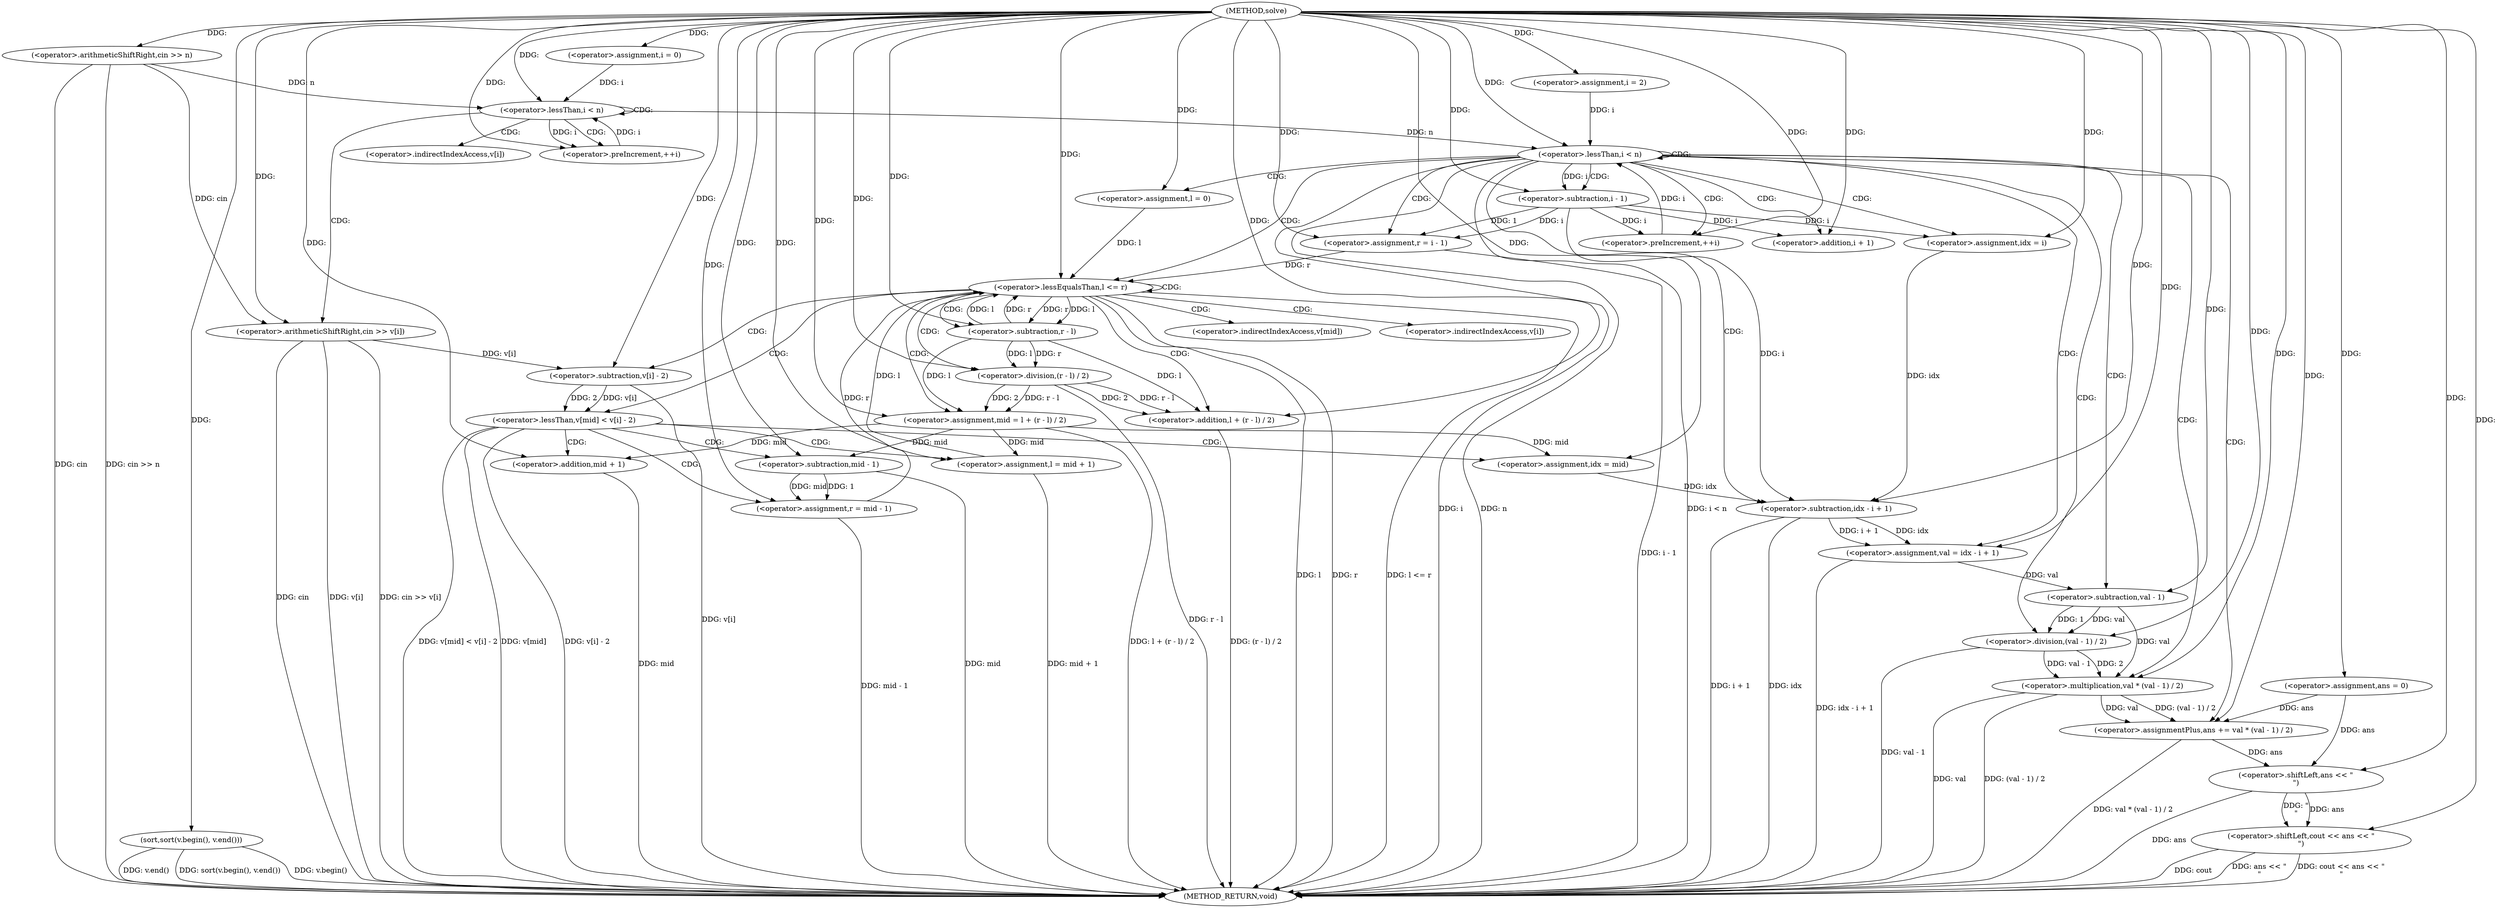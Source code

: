digraph "solve" {  
"1000101" [label = "(METHOD,solve)" ]
"1000219" [label = "(METHOD_RETURN,void)" ]
"1000104" [label = "(<operator>.arithmeticShiftRight,cin >> n)" ]
"1000124" [label = "(sort,sort(v.begin(), v.end()))" ]
"1000128" [label = "(<operator>.assignment,ans = 0)" ]
"1000214" [label = "(<operator>.shiftLeft,cout << ans << \"\n\")" ]
"1000110" [label = "(<operator>.assignment,i = 0)" ]
"1000113" [label = "(<operator>.lessThan,i < n)" ]
"1000116" [label = "(<operator>.preIncrement,++i)" ]
"1000133" [label = "(<operator>.assignment,i = 2)" ]
"1000136" [label = "(<operator>.lessThan,i < n)" ]
"1000139" [label = "(<operator>.preIncrement,++i)" ]
"1000119" [label = "(<operator>.arithmeticShiftRight,cin >> v[i])" ]
"1000143" [label = "(<operator>.assignment,l = 0)" ]
"1000147" [label = "(<operator>.assignment,r = i - 1)" ]
"1000153" [label = "(<operator>.assignment,idx = i)" ]
"1000198" [label = "(<operator>.assignment,val = idx - i + 1)" ]
"1000205" [label = "(<operator>.assignmentPlus,ans += val * (val - 1) / 2)" ]
"1000216" [label = "(<operator>.shiftLeft,ans << \"\n\")" ]
"1000157" [label = "(<operator>.lessEqualsThan,l <= r)" ]
"1000149" [label = "(<operator>.subtraction,i - 1)" ]
"1000162" [label = "(<operator>.assignment,mid = l + (r - l) / 2)" ]
"1000200" [label = "(<operator>.subtraction,idx - i + 1)" ]
"1000207" [label = "(<operator>.multiplication,val * (val - 1) / 2)" ]
"1000172" [label = "(<operator>.lessThan,v[mid] < v[i] - 2)" ]
"1000202" [label = "(<operator>.addition,i + 1)" ]
"1000209" [label = "(<operator>.division,(val - 1) / 2)" ]
"1000164" [label = "(<operator>.addition,l + (r - l) / 2)" ]
"1000182" [label = "(<operator>.assignment,l = mid + 1)" ]
"1000210" [label = "(<operator>.subtraction,val - 1)" ]
"1000166" [label = "(<operator>.division,(r - l) / 2)" ]
"1000176" [label = "(<operator>.subtraction,v[i] - 2)" ]
"1000189" [label = "(<operator>.assignment,idx = mid)" ]
"1000192" [label = "(<operator>.assignment,r = mid - 1)" ]
"1000167" [label = "(<operator>.subtraction,r - l)" ]
"1000184" [label = "(<operator>.addition,mid + 1)" ]
"1000194" [label = "(<operator>.subtraction,mid - 1)" ]
"1000121" [label = "(<operator>.indirectIndexAccess,v[i])" ]
"1000173" [label = "(<operator>.indirectIndexAccess,v[mid])" ]
"1000177" [label = "(<operator>.indirectIndexAccess,v[i])" ]
  "1000104" -> "1000219"  [ label = "DDG: cin"] 
  "1000104" -> "1000219"  [ label = "DDG: cin >> n"] 
  "1000124" -> "1000219"  [ label = "DDG: v.begin()"] 
  "1000124" -> "1000219"  [ label = "DDG: v.end()"] 
  "1000124" -> "1000219"  [ label = "DDG: sort(v.begin(), v.end())"] 
  "1000136" -> "1000219"  [ label = "DDG: i"] 
  "1000136" -> "1000219"  [ label = "DDG: n"] 
  "1000136" -> "1000219"  [ label = "DDG: i < n"] 
  "1000216" -> "1000219"  [ label = "DDG: ans"] 
  "1000214" -> "1000219"  [ label = "DDG: ans << \"\n\""] 
  "1000214" -> "1000219"  [ label = "DDG: cout << ans << \"\n\""] 
  "1000147" -> "1000219"  [ label = "DDG: i - 1"] 
  "1000157" -> "1000219"  [ label = "DDG: l"] 
  "1000157" -> "1000219"  [ label = "DDG: r"] 
  "1000157" -> "1000219"  [ label = "DDG: l <= r"] 
  "1000200" -> "1000219"  [ label = "DDG: idx"] 
  "1000200" -> "1000219"  [ label = "DDG: i + 1"] 
  "1000198" -> "1000219"  [ label = "DDG: idx - i + 1"] 
  "1000207" -> "1000219"  [ label = "DDG: val"] 
  "1000209" -> "1000219"  [ label = "DDG: val - 1"] 
  "1000207" -> "1000219"  [ label = "DDG: (val - 1) / 2"] 
  "1000205" -> "1000219"  [ label = "DDG: val * (val - 1) / 2"] 
  "1000166" -> "1000219"  [ label = "DDG: r - l"] 
  "1000164" -> "1000219"  [ label = "DDG: (r - l) / 2"] 
  "1000162" -> "1000219"  [ label = "DDG: l + (r - l) / 2"] 
  "1000172" -> "1000219"  [ label = "DDG: v[mid]"] 
  "1000176" -> "1000219"  [ label = "DDG: v[i]"] 
  "1000172" -> "1000219"  [ label = "DDG: v[i] - 2"] 
  "1000172" -> "1000219"  [ label = "DDG: v[mid] < v[i] - 2"] 
  "1000194" -> "1000219"  [ label = "DDG: mid"] 
  "1000192" -> "1000219"  [ label = "DDG: mid - 1"] 
  "1000184" -> "1000219"  [ label = "DDG: mid"] 
  "1000182" -> "1000219"  [ label = "DDG: mid + 1"] 
  "1000119" -> "1000219"  [ label = "DDG: cin"] 
  "1000119" -> "1000219"  [ label = "DDG: v[i]"] 
  "1000119" -> "1000219"  [ label = "DDG: cin >> v[i]"] 
  "1000214" -> "1000219"  [ label = "DDG: cout"] 
  "1000101" -> "1000128"  [ label = "DDG: "] 
  "1000101" -> "1000104"  [ label = "DDG: "] 
  "1000101" -> "1000110"  [ label = "DDG: "] 
  "1000101" -> "1000124"  [ label = "DDG: "] 
  "1000101" -> "1000133"  [ label = "DDG: "] 
  "1000101" -> "1000214"  [ label = "DDG: "] 
  "1000216" -> "1000214"  [ label = "DDG: \"\n\""] 
  "1000216" -> "1000214"  [ label = "DDG: ans"] 
  "1000110" -> "1000113"  [ label = "DDG: i"] 
  "1000116" -> "1000113"  [ label = "DDG: i"] 
  "1000101" -> "1000113"  [ label = "DDG: "] 
  "1000104" -> "1000113"  [ label = "DDG: n"] 
  "1000113" -> "1000116"  [ label = "DDG: i"] 
  "1000101" -> "1000116"  [ label = "DDG: "] 
  "1000133" -> "1000136"  [ label = "DDG: i"] 
  "1000139" -> "1000136"  [ label = "DDG: i"] 
  "1000101" -> "1000136"  [ label = "DDG: "] 
  "1000113" -> "1000136"  [ label = "DDG: n"] 
  "1000101" -> "1000139"  [ label = "DDG: "] 
  "1000149" -> "1000139"  [ label = "DDG: i"] 
  "1000101" -> "1000143"  [ label = "DDG: "] 
  "1000149" -> "1000147"  [ label = "DDG: 1"] 
  "1000149" -> "1000147"  [ label = "DDG: i"] 
  "1000149" -> "1000153"  [ label = "DDG: i"] 
  "1000101" -> "1000153"  [ label = "DDG: "] 
  "1000200" -> "1000198"  [ label = "DDG: idx"] 
  "1000200" -> "1000198"  [ label = "DDG: i + 1"] 
  "1000207" -> "1000205"  [ label = "DDG: (val - 1) / 2"] 
  "1000207" -> "1000205"  [ label = "DDG: val"] 
  "1000128" -> "1000216"  [ label = "DDG: ans"] 
  "1000205" -> "1000216"  [ label = "DDG: ans"] 
  "1000101" -> "1000216"  [ label = "DDG: "] 
  "1000104" -> "1000119"  [ label = "DDG: cin"] 
  "1000101" -> "1000119"  [ label = "DDG: "] 
  "1000101" -> "1000147"  [ label = "DDG: "] 
  "1000101" -> "1000198"  [ label = "DDG: "] 
  "1000128" -> "1000205"  [ label = "DDG: ans"] 
  "1000101" -> "1000205"  [ label = "DDG: "] 
  "1000136" -> "1000149"  [ label = "DDG: i"] 
  "1000101" -> "1000149"  [ label = "DDG: "] 
  "1000143" -> "1000157"  [ label = "DDG: l"] 
  "1000182" -> "1000157"  [ label = "DDG: l"] 
  "1000101" -> "1000157"  [ label = "DDG: "] 
  "1000167" -> "1000157"  [ label = "DDG: l"] 
  "1000147" -> "1000157"  [ label = "DDG: r"] 
  "1000167" -> "1000157"  [ label = "DDG: r"] 
  "1000192" -> "1000157"  [ label = "DDG: r"] 
  "1000167" -> "1000162"  [ label = "DDG: l"] 
  "1000101" -> "1000162"  [ label = "DDG: "] 
  "1000166" -> "1000162"  [ label = "DDG: 2"] 
  "1000166" -> "1000162"  [ label = "DDG: r - l"] 
  "1000153" -> "1000200"  [ label = "DDG: idx"] 
  "1000189" -> "1000200"  [ label = "DDG: idx"] 
  "1000101" -> "1000200"  [ label = "DDG: "] 
  "1000149" -> "1000200"  [ label = "DDG: i"] 
  "1000210" -> "1000207"  [ label = "DDG: val"] 
  "1000101" -> "1000207"  [ label = "DDG: "] 
  "1000209" -> "1000207"  [ label = "DDG: val - 1"] 
  "1000209" -> "1000207"  [ label = "DDG: 2"] 
  "1000101" -> "1000202"  [ label = "DDG: "] 
  "1000149" -> "1000202"  [ label = "DDG: i"] 
  "1000210" -> "1000209"  [ label = "DDG: 1"] 
  "1000210" -> "1000209"  [ label = "DDG: val"] 
  "1000101" -> "1000209"  [ label = "DDG: "] 
  "1000167" -> "1000164"  [ label = "DDG: l"] 
  "1000101" -> "1000164"  [ label = "DDG: "] 
  "1000166" -> "1000164"  [ label = "DDG: 2"] 
  "1000166" -> "1000164"  [ label = "DDG: r - l"] 
  "1000176" -> "1000172"  [ label = "DDG: 2"] 
  "1000176" -> "1000172"  [ label = "DDG: v[i]"] 
  "1000101" -> "1000182"  [ label = "DDG: "] 
  "1000162" -> "1000182"  [ label = "DDG: mid"] 
  "1000198" -> "1000210"  [ label = "DDG: val"] 
  "1000101" -> "1000210"  [ label = "DDG: "] 
  "1000167" -> "1000166"  [ label = "DDG: r"] 
  "1000167" -> "1000166"  [ label = "DDG: l"] 
  "1000101" -> "1000166"  [ label = "DDG: "] 
  "1000119" -> "1000176"  [ label = "DDG: v[i]"] 
  "1000101" -> "1000176"  [ label = "DDG: "] 
  "1000162" -> "1000189"  [ label = "DDG: mid"] 
  "1000101" -> "1000189"  [ label = "DDG: "] 
  "1000194" -> "1000192"  [ label = "DDG: mid"] 
  "1000194" -> "1000192"  [ label = "DDG: 1"] 
  "1000157" -> "1000167"  [ label = "DDG: r"] 
  "1000101" -> "1000167"  [ label = "DDG: "] 
  "1000157" -> "1000167"  [ label = "DDG: l"] 
  "1000162" -> "1000184"  [ label = "DDG: mid"] 
  "1000101" -> "1000184"  [ label = "DDG: "] 
  "1000101" -> "1000192"  [ label = "DDG: "] 
  "1000101" -> "1000194"  [ label = "DDG: "] 
  "1000162" -> "1000194"  [ label = "DDG: mid"] 
  "1000113" -> "1000119"  [ label = "CDG: "] 
  "1000113" -> "1000121"  [ label = "CDG: "] 
  "1000113" -> "1000116"  [ label = "CDG: "] 
  "1000113" -> "1000113"  [ label = "CDG: "] 
  "1000136" -> "1000200"  [ label = "CDG: "] 
  "1000136" -> "1000153"  [ label = "CDG: "] 
  "1000136" -> "1000139"  [ label = "CDG: "] 
  "1000136" -> "1000136"  [ label = "CDG: "] 
  "1000136" -> "1000157"  [ label = "CDG: "] 
  "1000136" -> "1000149"  [ label = "CDG: "] 
  "1000136" -> "1000210"  [ label = "CDG: "] 
  "1000136" -> "1000143"  [ label = "CDG: "] 
  "1000136" -> "1000207"  [ label = "CDG: "] 
  "1000136" -> "1000205"  [ label = "CDG: "] 
  "1000136" -> "1000202"  [ label = "CDG: "] 
  "1000136" -> "1000147"  [ label = "CDG: "] 
  "1000136" -> "1000209"  [ label = "CDG: "] 
  "1000136" -> "1000198"  [ label = "CDG: "] 
  "1000157" -> "1000164"  [ label = "CDG: "] 
  "1000157" -> "1000166"  [ label = "CDG: "] 
  "1000157" -> "1000157"  [ label = "CDG: "] 
  "1000157" -> "1000172"  [ label = "CDG: "] 
  "1000157" -> "1000167"  [ label = "CDG: "] 
  "1000157" -> "1000173"  [ label = "CDG: "] 
  "1000157" -> "1000176"  [ label = "CDG: "] 
  "1000157" -> "1000177"  [ label = "CDG: "] 
  "1000157" -> "1000162"  [ label = "CDG: "] 
  "1000172" -> "1000182"  [ label = "CDG: "] 
  "1000172" -> "1000189"  [ label = "CDG: "] 
  "1000172" -> "1000194"  [ label = "CDG: "] 
  "1000172" -> "1000192"  [ label = "CDG: "] 
  "1000172" -> "1000184"  [ label = "CDG: "] 
}

